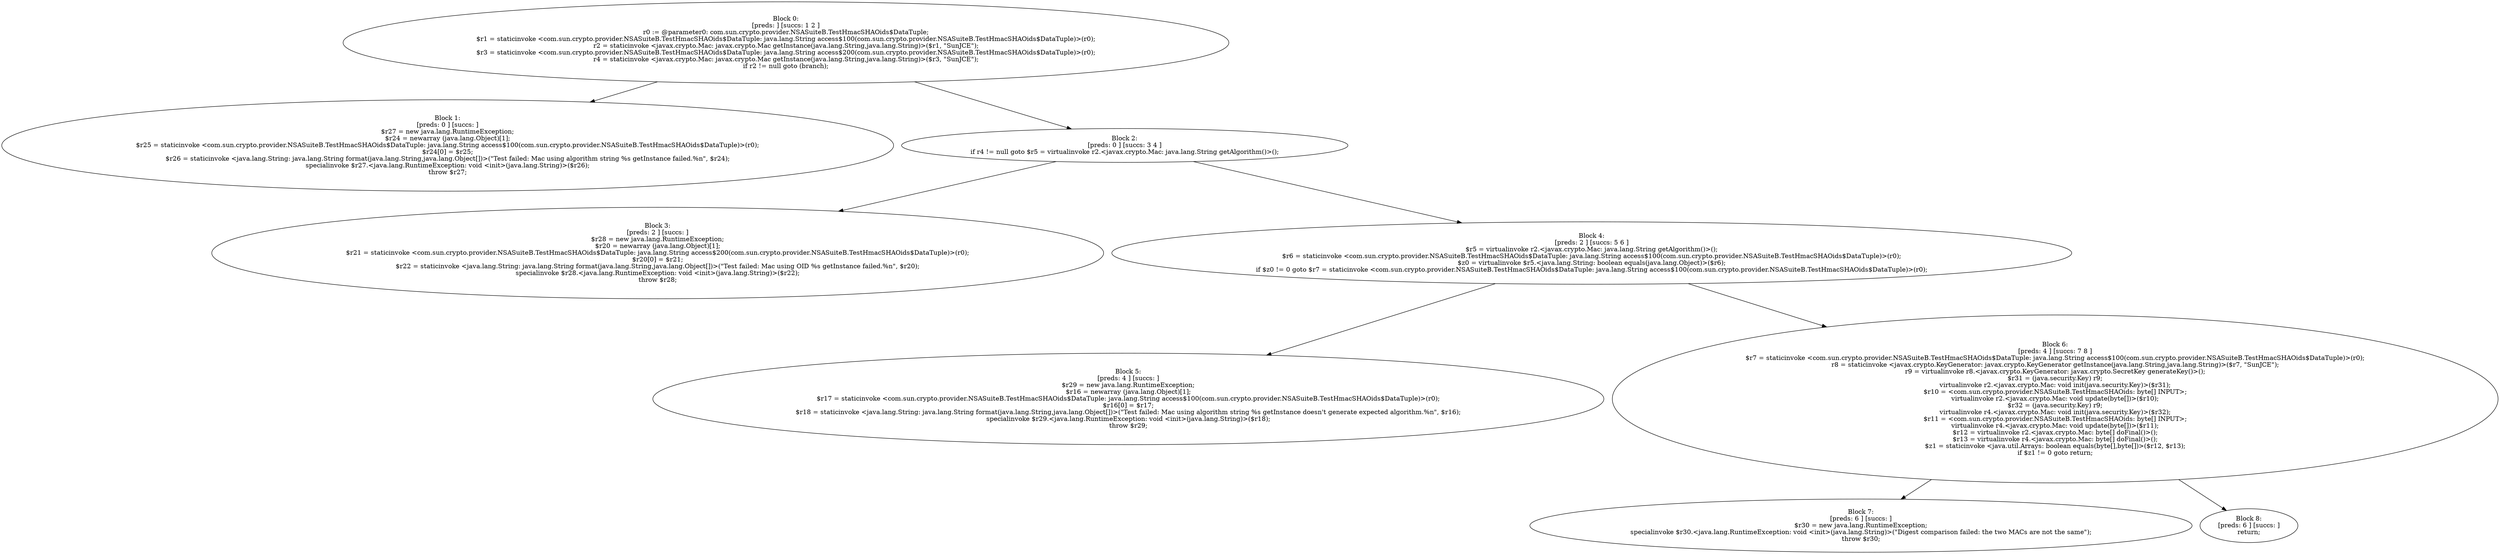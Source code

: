 digraph "unitGraph" {
    "Block 0:
[preds: ] [succs: 1 2 ]
r0 := @parameter0: com.sun.crypto.provider.NSASuiteB.TestHmacSHAOids$DataTuple;
$r1 = staticinvoke <com.sun.crypto.provider.NSASuiteB.TestHmacSHAOids$DataTuple: java.lang.String access$100(com.sun.crypto.provider.NSASuiteB.TestHmacSHAOids$DataTuple)>(r0);
r2 = staticinvoke <javax.crypto.Mac: javax.crypto.Mac getInstance(java.lang.String,java.lang.String)>($r1, \"SunJCE\");
$r3 = staticinvoke <com.sun.crypto.provider.NSASuiteB.TestHmacSHAOids$DataTuple: java.lang.String access$200(com.sun.crypto.provider.NSASuiteB.TestHmacSHAOids$DataTuple)>(r0);
r4 = staticinvoke <javax.crypto.Mac: javax.crypto.Mac getInstance(java.lang.String,java.lang.String)>($r3, \"SunJCE\");
if r2 != null goto (branch);
"
    "Block 1:
[preds: 0 ] [succs: ]
$r27 = new java.lang.RuntimeException;
$r24 = newarray (java.lang.Object)[1];
$r25 = staticinvoke <com.sun.crypto.provider.NSASuiteB.TestHmacSHAOids$DataTuple: java.lang.String access$100(com.sun.crypto.provider.NSASuiteB.TestHmacSHAOids$DataTuple)>(r0);
$r24[0] = $r25;
$r26 = staticinvoke <java.lang.String: java.lang.String format(java.lang.String,java.lang.Object[])>(\"Test failed: Mac using algorithm string %s getInstance failed.%n\", $r24);
specialinvoke $r27.<java.lang.RuntimeException: void <init>(java.lang.String)>($r26);
throw $r27;
"
    "Block 2:
[preds: 0 ] [succs: 3 4 ]
if r4 != null goto $r5 = virtualinvoke r2.<javax.crypto.Mac: java.lang.String getAlgorithm()>();
"
    "Block 3:
[preds: 2 ] [succs: ]
$r28 = new java.lang.RuntimeException;
$r20 = newarray (java.lang.Object)[1];
$r21 = staticinvoke <com.sun.crypto.provider.NSASuiteB.TestHmacSHAOids$DataTuple: java.lang.String access$200(com.sun.crypto.provider.NSASuiteB.TestHmacSHAOids$DataTuple)>(r0);
$r20[0] = $r21;
$r22 = staticinvoke <java.lang.String: java.lang.String format(java.lang.String,java.lang.Object[])>(\"Test failed: Mac using OID %s getInstance failed.%n\", $r20);
specialinvoke $r28.<java.lang.RuntimeException: void <init>(java.lang.String)>($r22);
throw $r28;
"
    "Block 4:
[preds: 2 ] [succs: 5 6 ]
$r5 = virtualinvoke r2.<javax.crypto.Mac: java.lang.String getAlgorithm()>();
$r6 = staticinvoke <com.sun.crypto.provider.NSASuiteB.TestHmacSHAOids$DataTuple: java.lang.String access$100(com.sun.crypto.provider.NSASuiteB.TestHmacSHAOids$DataTuple)>(r0);
$z0 = virtualinvoke $r5.<java.lang.String: boolean equals(java.lang.Object)>($r6);
if $z0 != 0 goto $r7 = staticinvoke <com.sun.crypto.provider.NSASuiteB.TestHmacSHAOids$DataTuple: java.lang.String access$100(com.sun.crypto.provider.NSASuiteB.TestHmacSHAOids$DataTuple)>(r0);
"
    "Block 5:
[preds: 4 ] [succs: ]
$r29 = new java.lang.RuntimeException;
$r16 = newarray (java.lang.Object)[1];
$r17 = staticinvoke <com.sun.crypto.provider.NSASuiteB.TestHmacSHAOids$DataTuple: java.lang.String access$100(com.sun.crypto.provider.NSASuiteB.TestHmacSHAOids$DataTuple)>(r0);
$r16[0] = $r17;
$r18 = staticinvoke <java.lang.String: java.lang.String format(java.lang.String,java.lang.Object[])>(\"Test failed: Mac using algorithm string %s getInstance doesn\'t generate expected algorithm.%n\", $r16);
specialinvoke $r29.<java.lang.RuntimeException: void <init>(java.lang.String)>($r18);
throw $r29;
"
    "Block 6:
[preds: 4 ] [succs: 7 8 ]
$r7 = staticinvoke <com.sun.crypto.provider.NSASuiteB.TestHmacSHAOids$DataTuple: java.lang.String access$100(com.sun.crypto.provider.NSASuiteB.TestHmacSHAOids$DataTuple)>(r0);
r8 = staticinvoke <javax.crypto.KeyGenerator: javax.crypto.KeyGenerator getInstance(java.lang.String,java.lang.String)>($r7, \"SunJCE\");
r9 = virtualinvoke r8.<javax.crypto.KeyGenerator: javax.crypto.SecretKey generateKey()>();
$r31 = (java.security.Key) r9;
virtualinvoke r2.<javax.crypto.Mac: void init(java.security.Key)>($r31);
$r10 = <com.sun.crypto.provider.NSASuiteB.TestHmacSHAOids: byte[] INPUT>;
virtualinvoke r2.<javax.crypto.Mac: void update(byte[])>($r10);
$r32 = (java.security.Key) r9;
virtualinvoke r4.<javax.crypto.Mac: void init(java.security.Key)>($r32);
$r11 = <com.sun.crypto.provider.NSASuiteB.TestHmacSHAOids: byte[] INPUT>;
virtualinvoke r4.<javax.crypto.Mac: void update(byte[])>($r11);
$r12 = virtualinvoke r2.<javax.crypto.Mac: byte[] doFinal()>();
$r13 = virtualinvoke r4.<javax.crypto.Mac: byte[] doFinal()>();
$z1 = staticinvoke <java.util.Arrays: boolean equals(byte[],byte[])>($r12, $r13);
if $z1 != 0 goto return;
"
    "Block 7:
[preds: 6 ] [succs: ]
$r30 = new java.lang.RuntimeException;
specialinvoke $r30.<java.lang.RuntimeException: void <init>(java.lang.String)>(\"Digest comparison failed: the two MACs are not the same\");
throw $r30;
"
    "Block 8:
[preds: 6 ] [succs: ]
return;
"
    "Block 0:
[preds: ] [succs: 1 2 ]
r0 := @parameter0: com.sun.crypto.provider.NSASuiteB.TestHmacSHAOids$DataTuple;
$r1 = staticinvoke <com.sun.crypto.provider.NSASuiteB.TestHmacSHAOids$DataTuple: java.lang.String access$100(com.sun.crypto.provider.NSASuiteB.TestHmacSHAOids$DataTuple)>(r0);
r2 = staticinvoke <javax.crypto.Mac: javax.crypto.Mac getInstance(java.lang.String,java.lang.String)>($r1, \"SunJCE\");
$r3 = staticinvoke <com.sun.crypto.provider.NSASuiteB.TestHmacSHAOids$DataTuple: java.lang.String access$200(com.sun.crypto.provider.NSASuiteB.TestHmacSHAOids$DataTuple)>(r0);
r4 = staticinvoke <javax.crypto.Mac: javax.crypto.Mac getInstance(java.lang.String,java.lang.String)>($r3, \"SunJCE\");
if r2 != null goto (branch);
"->"Block 1:
[preds: 0 ] [succs: ]
$r27 = new java.lang.RuntimeException;
$r24 = newarray (java.lang.Object)[1];
$r25 = staticinvoke <com.sun.crypto.provider.NSASuiteB.TestHmacSHAOids$DataTuple: java.lang.String access$100(com.sun.crypto.provider.NSASuiteB.TestHmacSHAOids$DataTuple)>(r0);
$r24[0] = $r25;
$r26 = staticinvoke <java.lang.String: java.lang.String format(java.lang.String,java.lang.Object[])>(\"Test failed: Mac using algorithm string %s getInstance failed.%n\", $r24);
specialinvoke $r27.<java.lang.RuntimeException: void <init>(java.lang.String)>($r26);
throw $r27;
";
    "Block 0:
[preds: ] [succs: 1 2 ]
r0 := @parameter0: com.sun.crypto.provider.NSASuiteB.TestHmacSHAOids$DataTuple;
$r1 = staticinvoke <com.sun.crypto.provider.NSASuiteB.TestHmacSHAOids$DataTuple: java.lang.String access$100(com.sun.crypto.provider.NSASuiteB.TestHmacSHAOids$DataTuple)>(r0);
r2 = staticinvoke <javax.crypto.Mac: javax.crypto.Mac getInstance(java.lang.String,java.lang.String)>($r1, \"SunJCE\");
$r3 = staticinvoke <com.sun.crypto.provider.NSASuiteB.TestHmacSHAOids$DataTuple: java.lang.String access$200(com.sun.crypto.provider.NSASuiteB.TestHmacSHAOids$DataTuple)>(r0);
r4 = staticinvoke <javax.crypto.Mac: javax.crypto.Mac getInstance(java.lang.String,java.lang.String)>($r3, \"SunJCE\");
if r2 != null goto (branch);
"->"Block 2:
[preds: 0 ] [succs: 3 4 ]
if r4 != null goto $r5 = virtualinvoke r2.<javax.crypto.Mac: java.lang.String getAlgorithm()>();
";
    "Block 2:
[preds: 0 ] [succs: 3 4 ]
if r4 != null goto $r5 = virtualinvoke r2.<javax.crypto.Mac: java.lang.String getAlgorithm()>();
"->"Block 3:
[preds: 2 ] [succs: ]
$r28 = new java.lang.RuntimeException;
$r20 = newarray (java.lang.Object)[1];
$r21 = staticinvoke <com.sun.crypto.provider.NSASuiteB.TestHmacSHAOids$DataTuple: java.lang.String access$200(com.sun.crypto.provider.NSASuiteB.TestHmacSHAOids$DataTuple)>(r0);
$r20[0] = $r21;
$r22 = staticinvoke <java.lang.String: java.lang.String format(java.lang.String,java.lang.Object[])>(\"Test failed: Mac using OID %s getInstance failed.%n\", $r20);
specialinvoke $r28.<java.lang.RuntimeException: void <init>(java.lang.String)>($r22);
throw $r28;
";
    "Block 2:
[preds: 0 ] [succs: 3 4 ]
if r4 != null goto $r5 = virtualinvoke r2.<javax.crypto.Mac: java.lang.String getAlgorithm()>();
"->"Block 4:
[preds: 2 ] [succs: 5 6 ]
$r5 = virtualinvoke r2.<javax.crypto.Mac: java.lang.String getAlgorithm()>();
$r6 = staticinvoke <com.sun.crypto.provider.NSASuiteB.TestHmacSHAOids$DataTuple: java.lang.String access$100(com.sun.crypto.provider.NSASuiteB.TestHmacSHAOids$DataTuple)>(r0);
$z0 = virtualinvoke $r5.<java.lang.String: boolean equals(java.lang.Object)>($r6);
if $z0 != 0 goto $r7 = staticinvoke <com.sun.crypto.provider.NSASuiteB.TestHmacSHAOids$DataTuple: java.lang.String access$100(com.sun.crypto.provider.NSASuiteB.TestHmacSHAOids$DataTuple)>(r0);
";
    "Block 4:
[preds: 2 ] [succs: 5 6 ]
$r5 = virtualinvoke r2.<javax.crypto.Mac: java.lang.String getAlgorithm()>();
$r6 = staticinvoke <com.sun.crypto.provider.NSASuiteB.TestHmacSHAOids$DataTuple: java.lang.String access$100(com.sun.crypto.provider.NSASuiteB.TestHmacSHAOids$DataTuple)>(r0);
$z0 = virtualinvoke $r5.<java.lang.String: boolean equals(java.lang.Object)>($r6);
if $z0 != 0 goto $r7 = staticinvoke <com.sun.crypto.provider.NSASuiteB.TestHmacSHAOids$DataTuple: java.lang.String access$100(com.sun.crypto.provider.NSASuiteB.TestHmacSHAOids$DataTuple)>(r0);
"->"Block 5:
[preds: 4 ] [succs: ]
$r29 = new java.lang.RuntimeException;
$r16 = newarray (java.lang.Object)[1];
$r17 = staticinvoke <com.sun.crypto.provider.NSASuiteB.TestHmacSHAOids$DataTuple: java.lang.String access$100(com.sun.crypto.provider.NSASuiteB.TestHmacSHAOids$DataTuple)>(r0);
$r16[0] = $r17;
$r18 = staticinvoke <java.lang.String: java.lang.String format(java.lang.String,java.lang.Object[])>(\"Test failed: Mac using algorithm string %s getInstance doesn\'t generate expected algorithm.%n\", $r16);
specialinvoke $r29.<java.lang.RuntimeException: void <init>(java.lang.String)>($r18);
throw $r29;
";
    "Block 4:
[preds: 2 ] [succs: 5 6 ]
$r5 = virtualinvoke r2.<javax.crypto.Mac: java.lang.String getAlgorithm()>();
$r6 = staticinvoke <com.sun.crypto.provider.NSASuiteB.TestHmacSHAOids$DataTuple: java.lang.String access$100(com.sun.crypto.provider.NSASuiteB.TestHmacSHAOids$DataTuple)>(r0);
$z0 = virtualinvoke $r5.<java.lang.String: boolean equals(java.lang.Object)>($r6);
if $z0 != 0 goto $r7 = staticinvoke <com.sun.crypto.provider.NSASuiteB.TestHmacSHAOids$DataTuple: java.lang.String access$100(com.sun.crypto.provider.NSASuiteB.TestHmacSHAOids$DataTuple)>(r0);
"->"Block 6:
[preds: 4 ] [succs: 7 8 ]
$r7 = staticinvoke <com.sun.crypto.provider.NSASuiteB.TestHmacSHAOids$DataTuple: java.lang.String access$100(com.sun.crypto.provider.NSASuiteB.TestHmacSHAOids$DataTuple)>(r0);
r8 = staticinvoke <javax.crypto.KeyGenerator: javax.crypto.KeyGenerator getInstance(java.lang.String,java.lang.String)>($r7, \"SunJCE\");
r9 = virtualinvoke r8.<javax.crypto.KeyGenerator: javax.crypto.SecretKey generateKey()>();
$r31 = (java.security.Key) r9;
virtualinvoke r2.<javax.crypto.Mac: void init(java.security.Key)>($r31);
$r10 = <com.sun.crypto.provider.NSASuiteB.TestHmacSHAOids: byte[] INPUT>;
virtualinvoke r2.<javax.crypto.Mac: void update(byte[])>($r10);
$r32 = (java.security.Key) r9;
virtualinvoke r4.<javax.crypto.Mac: void init(java.security.Key)>($r32);
$r11 = <com.sun.crypto.provider.NSASuiteB.TestHmacSHAOids: byte[] INPUT>;
virtualinvoke r4.<javax.crypto.Mac: void update(byte[])>($r11);
$r12 = virtualinvoke r2.<javax.crypto.Mac: byte[] doFinal()>();
$r13 = virtualinvoke r4.<javax.crypto.Mac: byte[] doFinal()>();
$z1 = staticinvoke <java.util.Arrays: boolean equals(byte[],byte[])>($r12, $r13);
if $z1 != 0 goto return;
";
    "Block 6:
[preds: 4 ] [succs: 7 8 ]
$r7 = staticinvoke <com.sun.crypto.provider.NSASuiteB.TestHmacSHAOids$DataTuple: java.lang.String access$100(com.sun.crypto.provider.NSASuiteB.TestHmacSHAOids$DataTuple)>(r0);
r8 = staticinvoke <javax.crypto.KeyGenerator: javax.crypto.KeyGenerator getInstance(java.lang.String,java.lang.String)>($r7, \"SunJCE\");
r9 = virtualinvoke r8.<javax.crypto.KeyGenerator: javax.crypto.SecretKey generateKey()>();
$r31 = (java.security.Key) r9;
virtualinvoke r2.<javax.crypto.Mac: void init(java.security.Key)>($r31);
$r10 = <com.sun.crypto.provider.NSASuiteB.TestHmacSHAOids: byte[] INPUT>;
virtualinvoke r2.<javax.crypto.Mac: void update(byte[])>($r10);
$r32 = (java.security.Key) r9;
virtualinvoke r4.<javax.crypto.Mac: void init(java.security.Key)>($r32);
$r11 = <com.sun.crypto.provider.NSASuiteB.TestHmacSHAOids: byte[] INPUT>;
virtualinvoke r4.<javax.crypto.Mac: void update(byte[])>($r11);
$r12 = virtualinvoke r2.<javax.crypto.Mac: byte[] doFinal()>();
$r13 = virtualinvoke r4.<javax.crypto.Mac: byte[] doFinal()>();
$z1 = staticinvoke <java.util.Arrays: boolean equals(byte[],byte[])>($r12, $r13);
if $z1 != 0 goto return;
"->"Block 7:
[preds: 6 ] [succs: ]
$r30 = new java.lang.RuntimeException;
specialinvoke $r30.<java.lang.RuntimeException: void <init>(java.lang.String)>(\"Digest comparison failed: the two MACs are not the same\");
throw $r30;
";
    "Block 6:
[preds: 4 ] [succs: 7 8 ]
$r7 = staticinvoke <com.sun.crypto.provider.NSASuiteB.TestHmacSHAOids$DataTuple: java.lang.String access$100(com.sun.crypto.provider.NSASuiteB.TestHmacSHAOids$DataTuple)>(r0);
r8 = staticinvoke <javax.crypto.KeyGenerator: javax.crypto.KeyGenerator getInstance(java.lang.String,java.lang.String)>($r7, \"SunJCE\");
r9 = virtualinvoke r8.<javax.crypto.KeyGenerator: javax.crypto.SecretKey generateKey()>();
$r31 = (java.security.Key) r9;
virtualinvoke r2.<javax.crypto.Mac: void init(java.security.Key)>($r31);
$r10 = <com.sun.crypto.provider.NSASuiteB.TestHmacSHAOids: byte[] INPUT>;
virtualinvoke r2.<javax.crypto.Mac: void update(byte[])>($r10);
$r32 = (java.security.Key) r9;
virtualinvoke r4.<javax.crypto.Mac: void init(java.security.Key)>($r32);
$r11 = <com.sun.crypto.provider.NSASuiteB.TestHmacSHAOids: byte[] INPUT>;
virtualinvoke r4.<javax.crypto.Mac: void update(byte[])>($r11);
$r12 = virtualinvoke r2.<javax.crypto.Mac: byte[] doFinal()>();
$r13 = virtualinvoke r4.<javax.crypto.Mac: byte[] doFinal()>();
$z1 = staticinvoke <java.util.Arrays: boolean equals(byte[],byte[])>($r12, $r13);
if $z1 != 0 goto return;
"->"Block 8:
[preds: 6 ] [succs: ]
return;
";
}
